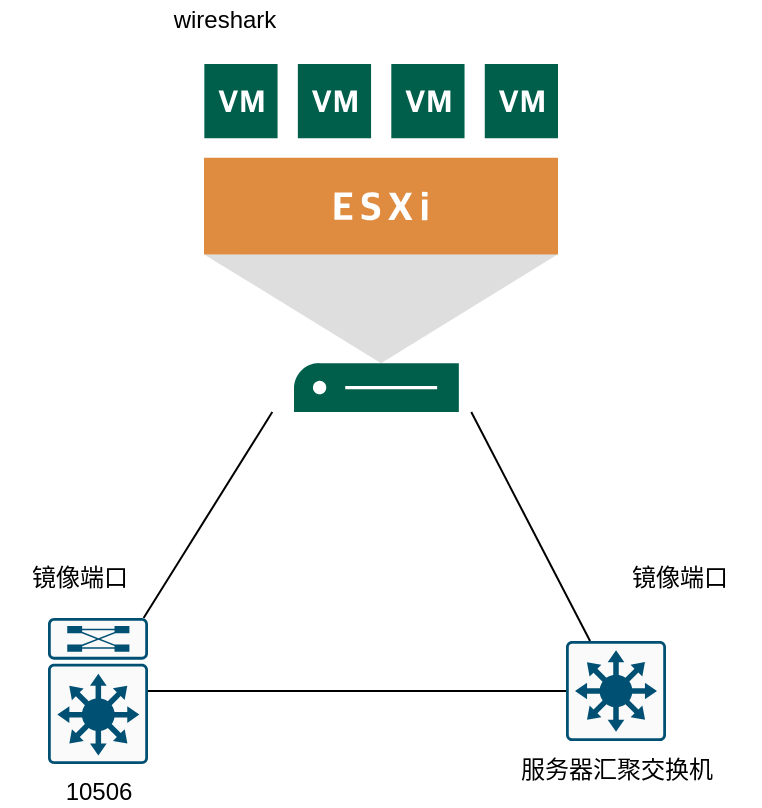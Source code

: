 <mxfile version="14.2.4" type="github"><diagram id="aItY2Z_k_ZToed1cAOBj" name="Page-1"><mxGraphModel dx="1422" dy="791" grid="0" gridSize="10" guides="1" tooltips="1" connect="1" arrows="1" fold="1" page="1" pageScale="1" pageWidth="827" pageHeight="1169" math="0" shadow="0"><root><mxCell id="0"/><mxCell id="1" parent="0"/><mxCell id="fKGXBqy1s386z9IRBh2d-8" style="edgeStyle=none;rounded=0;orthogonalLoop=1;jettySize=auto;html=1;endArrow=none;endFill=0;" edge="1" parent="1" source="fKGXBqy1s386z9IRBh2d-1" target="fKGXBqy1s386z9IRBh2d-6"><mxGeometry relative="1" as="geometry"/></mxCell><mxCell id="fKGXBqy1s386z9IRBh2d-1" value="服务器汇聚交换机" style="points=[[0.015,0.015,0],[0.985,0.015,0],[0.985,0.985,0],[0.015,0.985,0],[0.25,0,0],[0.5,0,0],[0.75,0,0],[1,0.25,0],[1,0.5,0],[1,0.75,0],[0.75,1,0],[0.5,1,0],[0.25,1,0],[0,0.75,0],[0,0.5,0],[0,0.25,0]];verticalLabelPosition=bottom;html=1;verticalAlign=top;aspect=fixed;align=center;pointerEvents=1;shape=mxgraph.cisco19.rect;prIcon=l3_switch;fillColor=#FAFAFA;strokeColor=#005073;" vertex="1" parent="1"><mxGeometry x="474" y="459.5" width="50" height="50" as="geometry"/></mxCell><mxCell id="fKGXBqy1s386z9IRBh2d-3" style="edgeStyle=orthogonalEdgeStyle;rounded=0;orthogonalLoop=1;jettySize=auto;html=1;endArrow=none;endFill=0;" edge="1" parent="1" source="fKGXBqy1s386z9IRBh2d-2" target="fKGXBqy1s386z9IRBh2d-1"><mxGeometry relative="1" as="geometry"/></mxCell><mxCell id="fKGXBqy1s386z9IRBh2d-7" style="rounded=0;orthogonalLoop=1;jettySize=auto;html=1;endArrow=none;endFill=0;" edge="1" parent="1" source="fKGXBqy1s386z9IRBh2d-2" target="fKGXBqy1s386z9IRBh2d-6"><mxGeometry relative="1" as="geometry"/></mxCell><mxCell id="fKGXBqy1s386z9IRBh2d-2" value="10506" style="points=[[0.015,0.015,0],[0.985,0.015,0],[0.985,0.985,0],[0.015,0.985,0],[0.25,0,0],[0.5,0,0],[0.75,0,0],[1,0.25,0],[1,0.5,0],[1,0.75,0],[0.75,1,0],[0.5,1,0],[0.25,1,0],[0,0.75,0],[0,0.5,0],[0,0.25,0]];verticalLabelPosition=bottom;html=1;verticalAlign=top;aspect=fixed;align=center;pointerEvents=1;shape=mxgraph.cisco19.rect;prIcon=l3_modular;fillColor=#FAFAFA;strokeColor=#005073;" vertex="1" parent="1"><mxGeometry x="215" y="448" width="50" height="73" as="geometry"/></mxCell><mxCell id="fKGXBqy1s386z9IRBh2d-6" value="" style="pointerEvents=1;shadow=0;dashed=0;html=1;strokeColor=none;fillColor=#005F4B;labelPosition=center;verticalLabelPosition=bottom;verticalAlign=top;align=center;outlineConnect=0;shape=mxgraph.veeam2.esxi_host;" vertex="1" parent="1"><mxGeometry x="293" y="171" width="177" height="174" as="geometry"/></mxCell><mxCell id="fKGXBqy1s386z9IRBh2d-9" value="镜像端口" style="text;html=1;strokeColor=none;fillColor=none;align=center;verticalAlign=middle;whiteSpace=wrap;rounded=0;" vertex="1" parent="1"><mxGeometry x="191" y="418" width="80" height="20" as="geometry"/></mxCell><mxCell id="fKGXBqy1s386z9IRBh2d-10" value="镜像端口" style="text;html=1;strokeColor=none;fillColor=none;align=center;verticalAlign=middle;whiteSpace=wrap;rounded=0;" vertex="1" parent="1"><mxGeometry x="491" y="418" width="80" height="20" as="geometry"/></mxCell><mxCell id="fKGXBqy1s386z9IRBh2d-11" value="wireshark" style="text;html=1;strokeColor=none;fillColor=none;align=center;verticalAlign=middle;whiteSpace=wrap;rounded=0;" vertex="1" parent="1"><mxGeometry x="265" y="139" width="77" height="20" as="geometry"/></mxCell></root></mxGraphModel></diagram></mxfile>